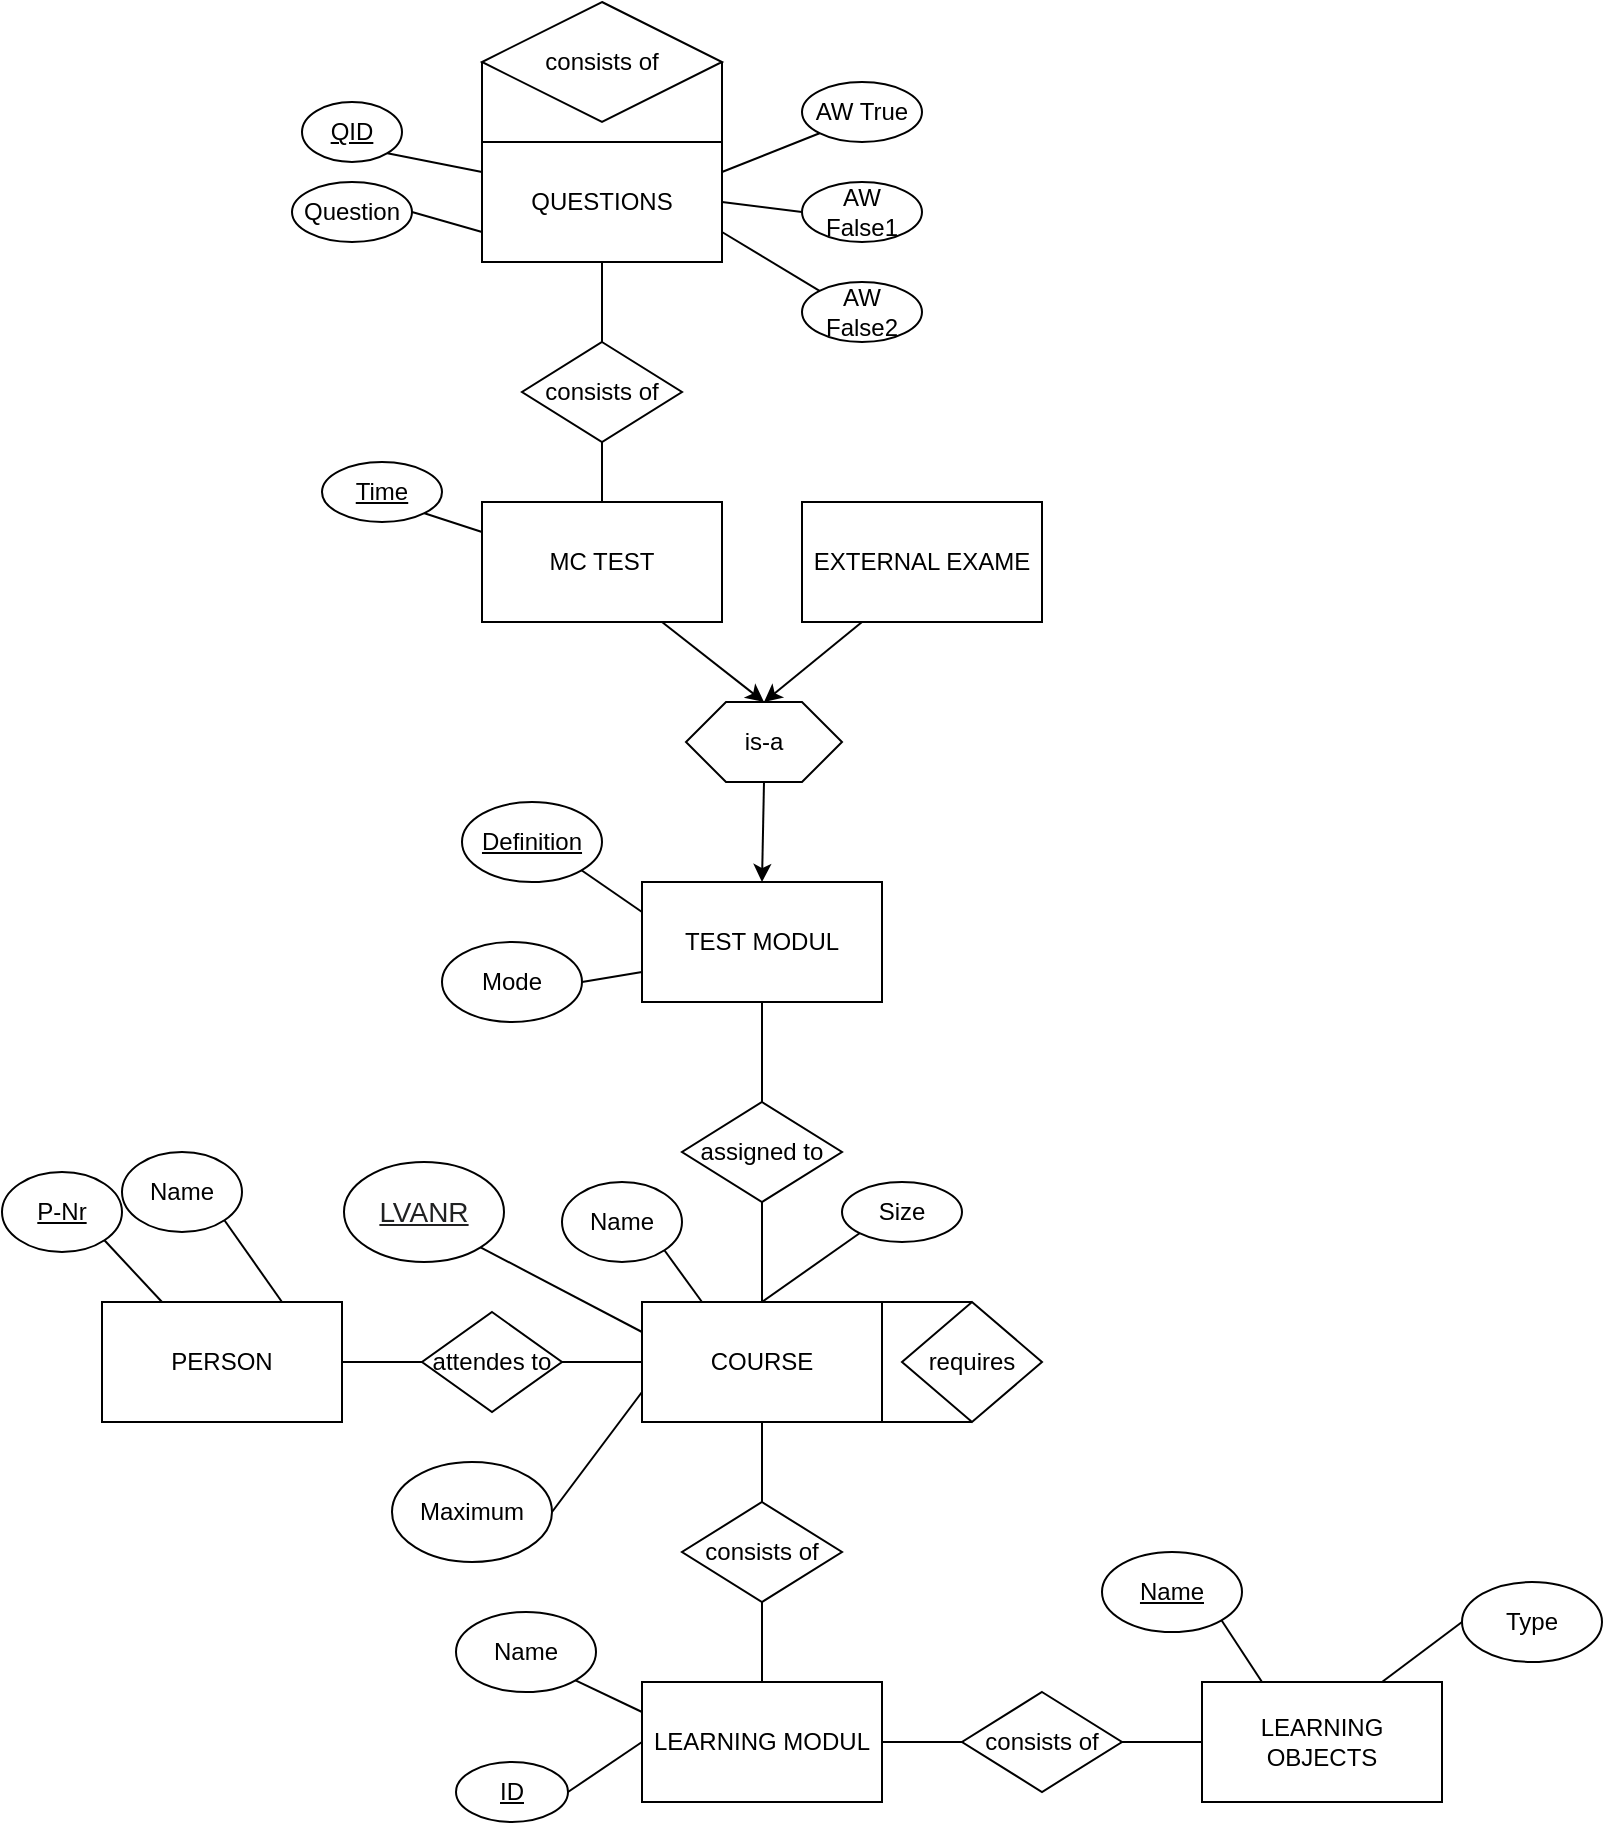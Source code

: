 <mxfile version="24.7.6">
  <diagram name="Seite-1" id="Qz1EJ7uLeoM_60EMIDXN">
    <mxGraphModel dx="2072" dy="1966" grid="1" gridSize="10" guides="1" tooltips="1" connect="1" arrows="1" fold="1" page="1" pageScale="1" pageWidth="1169" pageHeight="827" math="0" shadow="0">
      <root>
        <mxCell id="0" />
        <mxCell id="1" parent="0" />
        <mxCell id="69dHTjxdRG7O87KD0P2G-1" value="COURSE" style="rounded=0;whiteSpace=wrap;html=1;" vertex="1" parent="1">
          <mxGeometry x="540" y="540" width="120" height="60" as="geometry" />
        </mxCell>
        <mxCell id="69dHTjxdRG7O87KD0P2G-2" value="&lt;span style=&quot;color: rgb(32, 33, 34); font-family: sans-serif; font-size: 14px; text-align: start; background-color: rgb(255, 255, 255);&quot;&gt;&lt;u&gt;LVANR&lt;/u&gt;&lt;/span&gt;" style="ellipse;whiteSpace=wrap;html=1;" vertex="1" parent="1">
          <mxGeometry x="391" y="470" width="80" height="50" as="geometry" />
        </mxCell>
        <mxCell id="69dHTjxdRG7O87KD0P2G-3" value="" style="endArrow=none;html=1;rounded=0;entryX=0;entryY=0.25;entryDx=0;entryDy=0;exitX=1;exitY=1;exitDx=0;exitDy=0;" edge="1" parent="1" source="69dHTjxdRG7O87KD0P2G-2" target="69dHTjxdRG7O87KD0P2G-1">
          <mxGeometry width="50" height="50" relative="1" as="geometry">
            <mxPoint x="580" y="600" as="sourcePoint" />
            <mxPoint x="630" y="550" as="targetPoint" />
          </mxGeometry>
        </mxCell>
        <mxCell id="69dHTjxdRG7O87KD0P2G-4" value="LEARNING OBJECTS" style="rounded=0;whiteSpace=wrap;html=1;" vertex="1" parent="1">
          <mxGeometry x="820" y="730" width="120" height="60" as="geometry" />
        </mxCell>
        <mxCell id="69dHTjxdRG7O87KD0P2G-5" value="Name" style="ellipse;whiteSpace=wrap;html=1;" vertex="1" parent="1">
          <mxGeometry x="500" y="480" width="60" height="40" as="geometry" />
        </mxCell>
        <mxCell id="69dHTjxdRG7O87KD0P2G-6" value="" style="endArrow=none;html=1;rounded=0;entryX=1;entryY=1;entryDx=0;entryDy=0;exitX=0.25;exitY=0;exitDx=0;exitDy=0;" edge="1" parent="1" source="69dHTjxdRG7O87KD0P2G-1" target="69dHTjxdRG7O87KD0P2G-5">
          <mxGeometry width="50" height="50" relative="1" as="geometry">
            <mxPoint x="780" y="780" as="sourcePoint" />
            <mxPoint x="830" y="730" as="targetPoint" />
          </mxGeometry>
        </mxCell>
        <mxCell id="69dHTjxdRG7O87KD0P2G-7" value="PERSON" style="rounded=0;whiteSpace=wrap;html=1;" vertex="1" parent="1">
          <mxGeometry x="270" y="540" width="120" height="60" as="geometry" />
        </mxCell>
        <mxCell id="69dHTjxdRG7O87KD0P2G-8" value="Maximum" style="ellipse;whiteSpace=wrap;html=1;" vertex="1" parent="1">
          <mxGeometry x="415" y="620" width="80" height="50" as="geometry" />
        </mxCell>
        <mxCell id="69dHTjxdRG7O87KD0P2G-9" value="" style="endArrow=none;html=1;rounded=0;exitX=1;exitY=0.5;exitDx=0;exitDy=0;entryX=0;entryY=0.75;entryDx=0;entryDy=0;" edge="1" parent="1" source="69dHTjxdRG7O87KD0P2G-8" target="69dHTjxdRG7O87KD0P2G-1">
          <mxGeometry width="50" height="50" relative="1" as="geometry">
            <mxPoint x="780" y="780" as="sourcePoint" />
            <mxPoint x="830" y="730" as="targetPoint" />
          </mxGeometry>
        </mxCell>
        <mxCell id="69dHTjxdRG7O87KD0P2G-10" value="LEARNING MODUL" style="rounded=0;whiteSpace=wrap;html=1;" vertex="1" parent="1">
          <mxGeometry x="540" y="730" width="120" height="60" as="geometry" />
        </mxCell>
        <mxCell id="69dHTjxdRG7O87KD0P2G-11" value="Size" style="ellipse;whiteSpace=wrap;html=1;" vertex="1" parent="1">
          <mxGeometry x="640" y="480" width="60" height="30" as="geometry" />
        </mxCell>
        <mxCell id="69dHTjxdRG7O87KD0P2G-12" value="" style="endArrow=none;html=1;rounded=0;entryX=0.5;entryY=0;entryDx=0;entryDy=0;exitX=0;exitY=1;exitDx=0;exitDy=0;" edge="1" parent="1" source="69dHTjxdRG7O87KD0P2G-11" target="69dHTjxdRG7O87KD0P2G-1">
          <mxGeometry width="50" height="50" relative="1" as="geometry">
            <mxPoint x="780" y="780" as="sourcePoint" />
            <mxPoint x="830" y="730" as="targetPoint" />
          </mxGeometry>
        </mxCell>
        <mxCell id="69dHTjxdRG7O87KD0P2G-13" value="TEST MODUL" style="rounded=0;whiteSpace=wrap;html=1;" vertex="1" parent="1">
          <mxGeometry x="540" y="330" width="120" height="60" as="geometry" />
        </mxCell>
        <mxCell id="69dHTjxdRG7O87KD0P2G-14" value="Name" style="ellipse;whiteSpace=wrap;html=1;" vertex="1" parent="1">
          <mxGeometry x="447" y="695" width="70" height="40" as="geometry" />
        </mxCell>
        <mxCell id="69dHTjxdRG7O87KD0P2G-15" value="" style="endArrow=none;html=1;rounded=0;entryX=0;entryY=0.25;entryDx=0;entryDy=0;exitX=1;exitY=1;exitDx=0;exitDy=0;" edge="1" parent="1" source="69dHTjxdRG7O87KD0P2G-14" target="69dHTjxdRG7O87KD0P2G-10">
          <mxGeometry width="50" height="50" relative="1" as="geometry">
            <mxPoint x="780" y="780" as="sourcePoint" />
            <mxPoint x="830" y="730" as="targetPoint" />
          </mxGeometry>
        </mxCell>
        <mxCell id="69dHTjxdRG7O87KD0P2G-16" value="&lt;u&gt;ID&lt;/u&gt;" style="ellipse;whiteSpace=wrap;html=1;" vertex="1" parent="1">
          <mxGeometry x="447" y="770" width="56" height="30" as="geometry" />
        </mxCell>
        <mxCell id="69dHTjxdRG7O87KD0P2G-17" value="" style="endArrow=none;html=1;rounded=0;exitX=0;exitY=0.5;exitDx=0;exitDy=0;entryX=1;entryY=0.5;entryDx=0;entryDy=0;" edge="1" parent="1" source="69dHTjxdRG7O87KD0P2G-10" target="69dHTjxdRG7O87KD0P2G-16">
          <mxGeometry width="50" height="50" relative="1" as="geometry">
            <mxPoint x="900" y="340" as="sourcePoint" />
            <mxPoint x="950" y="290" as="targetPoint" />
          </mxGeometry>
        </mxCell>
        <mxCell id="69dHTjxdRG7O87KD0P2G-20" value="consists of" style="rhombus;whiteSpace=wrap;html=1;" vertex="1" parent="1">
          <mxGeometry x="560" y="640" width="80" height="50" as="geometry" />
        </mxCell>
        <mxCell id="69dHTjxdRG7O87KD0P2G-21" value="" style="endArrow=none;html=1;rounded=0;entryX=0.5;entryY=1;entryDx=0;entryDy=0;exitX=0.5;exitY=0;exitDx=0;exitDy=0;" edge="1" parent="1" source="69dHTjxdRG7O87KD0P2G-20" target="69dHTjxdRG7O87KD0P2G-1">
          <mxGeometry width="50" height="50" relative="1" as="geometry">
            <mxPoint x="780" y="780" as="sourcePoint" />
            <mxPoint x="830" y="730" as="targetPoint" />
          </mxGeometry>
        </mxCell>
        <mxCell id="69dHTjxdRG7O87KD0P2G-22" value="" style="endArrow=none;html=1;rounded=0;exitX=0.5;exitY=0;exitDx=0;exitDy=0;entryX=0.5;entryY=1;entryDx=0;entryDy=0;" edge="1" parent="1" source="69dHTjxdRG7O87KD0P2G-10" target="69dHTjxdRG7O87KD0P2G-20">
          <mxGeometry width="50" height="50" relative="1" as="geometry">
            <mxPoint x="780" y="780" as="sourcePoint" />
            <mxPoint x="830" y="730" as="targetPoint" />
          </mxGeometry>
        </mxCell>
        <mxCell id="69dHTjxdRG7O87KD0P2G-23" value="&lt;u&gt;Name&lt;/u&gt;" style="ellipse;whiteSpace=wrap;html=1;" vertex="1" parent="1">
          <mxGeometry x="770" y="665" width="70" height="40" as="geometry" />
        </mxCell>
        <mxCell id="69dHTjxdRG7O87KD0P2G-24" value="" style="endArrow=none;html=1;rounded=0;entryX=0.25;entryY=0;entryDx=0;entryDy=0;exitX=1;exitY=1;exitDx=0;exitDy=0;" edge="1" source="69dHTjxdRG7O87KD0P2G-23" parent="1" target="69dHTjxdRG7O87KD0P2G-4">
          <mxGeometry width="50" height="50" relative="1" as="geometry">
            <mxPoint x="1345" y="790" as="sourcePoint" />
            <mxPoint x="1105" y="755" as="targetPoint" />
          </mxGeometry>
        </mxCell>
        <mxCell id="69dHTjxdRG7O87KD0P2G-25" value="Type" style="ellipse;whiteSpace=wrap;html=1;" vertex="1" parent="1">
          <mxGeometry x="950" y="680" width="70" height="40" as="geometry" />
        </mxCell>
        <mxCell id="69dHTjxdRG7O87KD0P2G-26" value="" style="endArrow=none;html=1;rounded=0;entryX=0.75;entryY=0;entryDx=0;entryDy=0;exitX=0;exitY=0.5;exitDx=0;exitDy=0;" edge="1" source="69dHTjxdRG7O87KD0P2G-25" parent="1" target="69dHTjxdRG7O87KD0P2G-4">
          <mxGeometry width="50" height="50" relative="1" as="geometry">
            <mxPoint x="910" y="650" as="sourcePoint" />
            <mxPoint x="1090" y="815" as="targetPoint" />
          </mxGeometry>
        </mxCell>
        <mxCell id="69dHTjxdRG7O87KD0P2G-27" value="&lt;u&gt;Definition&lt;/u&gt;" style="ellipse;whiteSpace=wrap;html=1;" vertex="1" parent="1">
          <mxGeometry x="450" y="290" width="70" height="40" as="geometry" />
        </mxCell>
        <mxCell id="69dHTjxdRG7O87KD0P2G-28" value="" style="endArrow=none;html=1;rounded=0;entryX=0;entryY=0.25;entryDx=0;entryDy=0;exitX=1;exitY=1;exitDx=0;exitDy=0;" edge="1" source="69dHTjxdRG7O87KD0P2G-27" parent="1" target="69dHTjxdRG7O87KD0P2G-13">
          <mxGeometry width="50" height="50" relative="1" as="geometry">
            <mxPoint x="765" y="310" as="sourcePoint" />
            <mxPoint x="530" y="275" as="targetPoint" />
          </mxGeometry>
        </mxCell>
        <mxCell id="69dHTjxdRG7O87KD0P2G-29" value="Mode" style="ellipse;whiteSpace=wrap;html=1;" vertex="1" parent="1">
          <mxGeometry x="440" y="360" width="70" height="40" as="geometry" />
        </mxCell>
        <mxCell id="69dHTjxdRG7O87KD0P2G-30" value="" style="endArrow=none;html=1;rounded=0;entryX=0;entryY=0.75;entryDx=0;entryDy=0;exitX=1;exitY=0.5;exitDx=0;exitDy=0;" edge="1" source="69dHTjxdRG7O87KD0P2G-29" parent="1" target="69dHTjxdRG7O87KD0P2G-13">
          <mxGeometry width="50" height="50" relative="1" as="geometry">
            <mxPoint x="745" y="430" as="sourcePoint" />
            <mxPoint x="530" y="365" as="targetPoint" />
          </mxGeometry>
        </mxCell>
        <mxCell id="69dHTjxdRG7O87KD0P2G-31" value="assigned to" style="rhombus;whiteSpace=wrap;html=1;" vertex="1" parent="1">
          <mxGeometry x="560" y="440" width="80" height="50" as="geometry" />
        </mxCell>
        <mxCell id="69dHTjxdRG7O87KD0P2G-32" value="" style="endArrow=none;html=1;rounded=0;entryX=0.5;entryY=1;entryDx=0;entryDy=0;exitX=0.5;exitY=0;exitDx=0;exitDy=0;" edge="1" parent="1" source="69dHTjxdRG7O87KD0P2G-31" target="69dHTjxdRG7O87KD0P2G-13">
          <mxGeometry width="50" height="50" relative="1" as="geometry">
            <mxPoint x="600" y="420" as="sourcePoint" />
            <mxPoint x="830" y="730" as="targetPoint" />
          </mxGeometry>
        </mxCell>
        <mxCell id="69dHTjxdRG7O87KD0P2G-33" value="" style="endArrow=none;html=1;rounded=0;exitX=0.5;exitY=0;exitDx=0;exitDy=0;entryX=0.5;entryY=1;entryDx=0;entryDy=0;" edge="1" parent="1" source="69dHTjxdRG7O87KD0P2G-1" target="69dHTjxdRG7O87KD0P2G-31">
          <mxGeometry width="50" height="50" relative="1" as="geometry">
            <mxPoint x="780" y="780" as="sourcePoint" />
            <mxPoint x="830" y="730" as="targetPoint" />
          </mxGeometry>
        </mxCell>
        <mxCell id="69dHTjxdRG7O87KD0P2G-34" value="" style="endArrow=none;html=1;rounded=0;entryX=0;entryY=0.5;entryDx=0;entryDy=0;exitX=1;exitY=0.5;exitDx=0;exitDy=0;" edge="1" parent="1" source="69dHTjxdRG7O87KD0P2G-36" target="69dHTjxdRG7O87KD0P2G-4">
          <mxGeometry width="50" height="50" relative="1" as="geometry">
            <mxPoint x="780" y="780" as="sourcePoint" />
            <mxPoint x="830" y="730" as="targetPoint" />
          </mxGeometry>
        </mxCell>
        <mxCell id="69dHTjxdRG7O87KD0P2G-36" value="consists of" style="rhombus;whiteSpace=wrap;html=1;" vertex="1" parent="1">
          <mxGeometry x="700" y="735" width="80" height="50" as="geometry" />
        </mxCell>
        <mxCell id="69dHTjxdRG7O87KD0P2G-37" value="" style="endArrow=none;html=1;rounded=0;entryX=0;entryY=0.5;entryDx=0;entryDy=0;exitX=1;exitY=0.5;exitDx=0;exitDy=0;" edge="1" parent="1" source="69dHTjxdRG7O87KD0P2G-10" target="69dHTjxdRG7O87KD0P2G-36">
          <mxGeometry width="50" height="50" relative="1" as="geometry">
            <mxPoint x="630" y="780" as="sourcePoint" />
            <mxPoint x="680" y="730" as="targetPoint" />
          </mxGeometry>
        </mxCell>
        <mxCell id="69dHTjxdRG7O87KD0P2G-38" value="requires" style="rhombus;whiteSpace=wrap;html=1;" vertex="1" parent="1">
          <mxGeometry x="670" y="540" width="70" height="60" as="geometry" />
        </mxCell>
        <mxCell id="69dHTjxdRG7O87KD0P2G-39" value="" style="endArrow=none;html=1;rounded=0;entryX=0.5;entryY=0;entryDx=0;entryDy=0;exitX=1;exitY=0;exitDx=0;exitDy=0;" edge="1" parent="1" source="69dHTjxdRG7O87KD0P2G-1" target="69dHTjxdRG7O87KD0P2G-38">
          <mxGeometry width="50" height="50" relative="1" as="geometry">
            <mxPoint x="630" y="780" as="sourcePoint" />
            <mxPoint x="680" y="730" as="targetPoint" />
          </mxGeometry>
        </mxCell>
        <mxCell id="69dHTjxdRG7O87KD0P2G-40" value="" style="endArrow=none;html=1;rounded=0;entryX=0.5;entryY=1;entryDx=0;entryDy=0;exitX=1;exitY=1;exitDx=0;exitDy=0;" edge="1" parent="1" source="69dHTjxdRG7O87KD0P2G-1" target="69dHTjxdRG7O87KD0P2G-38">
          <mxGeometry width="50" height="50" relative="1" as="geometry">
            <mxPoint x="630" y="780" as="sourcePoint" />
            <mxPoint x="680" y="730" as="targetPoint" />
          </mxGeometry>
        </mxCell>
        <mxCell id="69dHTjxdRG7O87KD0P2G-41" value="MC TEST" style="rounded=0;whiteSpace=wrap;html=1;" vertex="1" parent="1">
          <mxGeometry x="460" y="140" width="120" height="60" as="geometry" />
        </mxCell>
        <mxCell id="69dHTjxdRG7O87KD0P2G-42" value="EXTERNAL EXAME" style="rounded=0;whiteSpace=wrap;html=1;" vertex="1" parent="1">
          <mxGeometry x="620" y="140" width="120" height="60" as="geometry" />
        </mxCell>
        <mxCell id="69dHTjxdRG7O87KD0P2G-43" value="is-a" style="shape=hexagon;perimeter=hexagonPerimeter2;whiteSpace=wrap;html=1;fixedSize=1;" vertex="1" parent="1">
          <mxGeometry x="562" y="240" width="78" height="40" as="geometry" />
        </mxCell>
        <mxCell id="69dHTjxdRG7O87KD0P2G-44" value="" style="endArrow=classic;html=1;rounded=0;entryX=0.5;entryY=0;entryDx=0;entryDy=0;exitX=0.75;exitY=1;exitDx=0;exitDy=0;" edge="1" parent="1" source="69dHTjxdRG7O87KD0P2G-41" target="69dHTjxdRG7O87KD0P2G-43">
          <mxGeometry width="50" height="50" relative="1" as="geometry">
            <mxPoint x="630" y="450" as="sourcePoint" />
            <mxPoint x="680" y="400" as="targetPoint" />
          </mxGeometry>
        </mxCell>
        <mxCell id="69dHTjxdRG7O87KD0P2G-45" value="" style="endArrow=classic;html=1;rounded=0;entryX=0.5;entryY=0;entryDx=0;entryDy=0;exitX=0.25;exitY=1;exitDx=0;exitDy=0;" edge="1" parent="1" source="69dHTjxdRG7O87KD0P2G-42" target="69dHTjxdRG7O87KD0P2G-43">
          <mxGeometry width="50" height="50" relative="1" as="geometry">
            <mxPoint x="630" y="450" as="sourcePoint" />
            <mxPoint x="680" y="400" as="targetPoint" />
          </mxGeometry>
        </mxCell>
        <mxCell id="69dHTjxdRG7O87KD0P2G-46" value="" style="endArrow=classic;html=1;rounded=0;entryX=0.5;entryY=0;entryDx=0;entryDy=0;exitX=0.5;exitY=1;exitDx=0;exitDy=0;" edge="1" parent="1" source="69dHTjxdRG7O87KD0P2G-43" target="69dHTjxdRG7O87KD0P2G-13">
          <mxGeometry width="50" height="50" relative="1" as="geometry">
            <mxPoint x="630" y="430" as="sourcePoint" />
            <mxPoint x="680" y="380" as="targetPoint" />
          </mxGeometry>
        </mxCell>
        <mxCell id="69dHTjxdRG7O87KD0P2G-47" value="QUESTIONS" style="rounded=0;whiteSpace=wrap;html=1;" vertex="1" parent="1">
          <mxGeometry x="460" y="-40" width="120" height="60" as="geometry" />
        </mxCell>
        <mxCell id="69dHTjxdRG7O87KD0P2G-49" value="consists of" style="rhombus;whiteSpace=wrap;html=1;" vertex="1" parent="1">
          <mxGeometry x="480" y="60" width="80" height="50" as="geometry" />
        </mxCell>
        <mxCell id="69dHTjxdRG7O87KD0P2G-50" value="" style="endArrow=none;html=1;rounded=0;entryX=0.5;entryY=1;entryDx=0;entryDy=0;exitX=0.5;exitY=0;exitDx=0;exitDy=0;" edge="1" parent="1" source="69dHTjxdRG7O87KD0P2G-41" target="69dHTjxdRG7O87KD0P2G-49">
          <mxGeometry width="50" height="50" relative="1" as="geometry">
            <mxPoint x="530" y="350" as="sourcePoint" />
            <mxPoint x="580" y="300" as="targetPoint" />
          </mxGeometry>
        </mxCell>
        <mxCell id="69dHTjxdRG7O87KD0P2G-51" value="" style="endArrow=none;html=1;rounded=0;entryX=0.5;entryY=1;entryDx=0;entryDy=0;" edge="1" parent="1" target="69dHTjxdRG7O87KD0P2G-47">
          <mxGeometry width="50" height="50" relative="1" as="geometry">
            <mxPoint x="520" y="60" as="sourcePoint" />
            <mxPoint x="580" y="300" as="targetPoint" />
          </mxGeometry>
        </mxCell>
        <mxCell id="69dHTjxdRG7O87KD0P2G-52" value="consists of" style="rhombus;whiteSpace=wrap;html=1;" vertex="1" parent="1">
          <mxGeometry x="460" y="-110" width="120" height="60" as="geometry" />
        </mxCell>
        <mxCell id="69dHTjxdRG7O87KD0P2G-53" value="" style="endArrow=none;html=1;rounded=0;entryX=1;entryY=0.5;entryDx=0;entryDy=0;exitX=1;exitY=0;exitDx=0;exitDy=0;" edge="1" parent="1" source="69dHTjxdRG7O87KD0P2G-47" target="69dHTjxdRG7O87KD0P2G-52">
          <mxGeometry width="50" height="50" relative="1" as="geometry">
            <mxPoint x="530" y="-60" as="sourcePoint" />
            <mxPoint x="580" y="-110" as="targetPoint" />
          </mxGeometry>
        </mxCell>
        <mxCell id="69dHTjxdRG7O87KD0P2G-54" value="" style="endArrow=none;html=1;rounded=0;exitX=0;exitY=0.5;exitDx=0;exitDy=0;entryX=0;entryY=0;entryDx=0;entryDy=0;" edge="1" parent="1" source="69dHTjxdRG7O87KD0P2G-52" target="69dHTjxdRG7O87KD0P2G-47">
          <mxGeometry width="50" height="50" relative="1" as="geometry">
            <mxPoint x="530" y="-60" as="sourcePoint" />
            <mxPoint x="580" y="-110" as="targetPoint" />
          </mxGeometry>
        </mxCell>
        <mxCell id="69dHTjxdRG7O87KD0P2G-55" value="&lt;u&gt;Time&lt;/u&gt;" style="ellipse;whiteSpace=wrap;html=1;" vertex="1" parent="1">
          <mxGeometry x="380" y="120" width="60" height="30" as="geometry" />
        </mxCell>
        <mxCell id="69dHTjxdRG7O87KD0P2G-56" value="" style="endArrow=none;html=1;rounded=0;entryX=1;entryY=1;entryDx=0;entryDy=0;exitX=0;exitY=0.25;exitDx=0;exitDy=0;" edge="1" parent="1" source="69dHTjxdRG7O87KD0P2G-41" target="69dHTjxdRG7O87KD0P2G-55">
          <mxGeometry width="50" height="50" relative="1" as="geometry">
            <mxPoint x="500" y="390" as="sourcePoint" />
            <mxPoint x="550" y="340" as="targetPoint" />
          </mxGeometry>
        </mxCell>
        <mxCell id="69dHTjxdRG7O87KD0P2G-57" value="&lt;u&gt;QID&lt;/u&gt;" style="ellipse;whiteSpace=wrap;html=1;" vertex="1" parent="1">
          <mxGeometry x="370" y="-60" width="50" height="30" as="geometry" />
        </mxCell>
        <mxCell id="69dHTjxdRG7O87KD0P2G-58" value="" style="endArrow=none;html=1;rounded=0;entryX=0;entryY=0.25;entryDx=0;entryDy=0;exitX=1;exitY=1;exitDx=0;exitDy=0;" edge="1" parent="1" source="69dHTjxdRG7O87KD0P2G-57" target="69dHTjxdRG7O87KD0P2G-47">
          <mxGeometry width="50" height="50" relative="1" as="geometry">
            <mxPoint x="460" y="200" as="sourcePoint" />
            <mxPoint x="510" y="150" as="targetPoint" />
          </mxGeometry>
        </mxCell>
        <mxCell id="69dHTjxdRG7O87KD0P2G-59" value="Question" style="ellipse;whiteSpace=wrap;html=1;" vertex="1" parent="1">
          <mxGeometry x="365" y="-20" width="60" height="30" as="geometry" />
        </mxCell>
        <mxCell id="69dHTjxdRG7O87KD0P2G-60" value="AW True" style="ellipse;whiteSpace=wrap;html=1;" vertex="1" parent="1">
          <mxGeometry x="620" y="-70" width="60" height="30" as="geometry" />
        </mxCell>
        <mxCell id="69dHTjxdRG7O87KD0P2G-61" value="AW False1" style="ellipse;whiteSpace=wrap;html=1;" vertex="1" parent="1">
          <mxGeometry x="620" y="-20" width="60" height="30" as="geometry" />
        </mxCell>
        <mxCell id="69dHTjxdRG7O87KD0P2G-62" value="AW False2" style="ellipse;whiteSpace=wrap;html=1;" vertex="1" parent="1">
          <mxGeometry x="620" y="30" width="60" height="30" as="geometry" />
        </mxCell>
        <mxCell id="69dHTjxdRG7O87KD0P2G-63" value="" style="endArrow=none;html=1;rounded=0;entryX=0;entryY=0.75;entryDx=0;entryDy=0;exitX=1;exitY=0.5;exitDx=0;exitDy=0;" edge="1" parent="1" source="69dHTjxdRG7O87KD0P2G-59" target="69dHTjxdRG7O87KD0P2G-47">
          <mxGeometry width="50" height="50" relative="1" as="geometry">
            <mxPoint x="460" y="200" as="sourcePoint" />
            <mxPoint x="510" y="150" as="targetPoint" />
          </mxGeometry>
        </mxCell>
        <mxCell id="69dHTjxdRG7O87KD0P2G-64" value="" style="endArrow=none;html=1;rounded=0;entryX=0;entryY=1;entryDx=0;entryDy=0;exitX=1;exitY=0.25;exitDx=0;exitDy=0;" edge="1" parent="1" source="69dHTjxdRG7O87KD0P2G-47" target="69dHTjxdRG7O87KD0P2G-60">
          <mxGeometry width="50" height="50" relative="1" as="geometry">
            <mxPoint x="460" y="200" as="sourcePoint" />
            <mxPoint x="510" y="150" as="targetPoint" />
          </mxGeometry>
        </mxCell>
        <mxCell id="69dHTjxdRG7O87KD0P2G-65" value="" style="endArrow=none;html=1;rounded=0;entryX=0;entryY=0.5;entryDx=0;entryDy=0;exitX=1;exitY=0.5;exitDx=0;exitDy=0;" edge="1" parent="1" source="69dHTjxdRG7O87KD0P2G-47" target="69dHTjxdRG7O87KD0P2G-61">
          <mxGeometry width="50" height="50" relative="1" as="geometry">
            <mxPoint x="460" y="200" as="sourcePoint" />
            <mxPoint x="510" y="150" as="targetPoint" />
          </mxGeometry>
        </mxCell>
        <mxCell id="69dHTjxdRG7O87KD0P2G-66" value="" style="endArrow=none;html=1;rounded=0;entryX=0;entryY=0;entryDx=0;entryDy=0;exitX=1;exitY=0.75;exitDx=0;exitDy=0;" edge="1" parent="1" source="69dHTjxdRG7O87KD0P2G-47" target="69dHTjxdRG7O87KD0P2G-62">
          <mxGeometry width="50" height="50" relative="1" as="geometry">
            <mxPoint x="460" y="200" as="sourcePoint" />
            <mxPoint x="510" y="150" as="targetPoint" />
          </mxGeometry>
        </mxCell>
        <mxCell id="69dHTjxdRG7O87KD0P2G-67" value="attendes to" style="rhombus;whiteSpace=wrap;html=1;" vertex="1" parent="1">
          <mxGeometry x="430" y="545" width="70" height="50" as="geometry" />
        </mxCell>
        <mxCell id="69dHTjxdRG7O87KD0P2G-68" value="" style="endArrow=none;html=1;rounded=0;entryX=0;entryY=0.5;entryDx=0;entryDy=0;exitX=1;exitY=0.5;exitDx=0;exitDy=0;" edge="1" parent="1" source="69dHTjxdRG7O87KD0P2G-67" target="69dHTjxdRG7O87KD0P2G-1">
          <mxGeometry width="50" height="50" relative="1" as="geometry">
            <mxPoint x="460" y="490" as="sourcePoint" />
            <mxPoint x="510" y="440" as="targetPoint" />
          </mxGeometry>
        </mxCell>
        <mxCell id="69dHTjxdRG7O87KD0P2G-69" value="" style="endArrow=none;html=1;rounded=0;exitX=1;exitY=0.5;exitDx=0;exitDy=0;entryX=0;entryY=0.5;entryDx=0;entryDy=0;" edge="1" parent="1" source="69dHTjxdRG7O87KD0P2G-7" target="69dHTjxdRG7O87KD0P2G-67">
          <mxGeometry width="50" height="50" relative="1" as="geometry">
            <mxPoint x="460" y="490" as="sourcePoint" />
            <mxPoint x="510" y="440" as="targetPoint" />
          </mxGeometry>
        </mxCell>
        <mxCell id="69dHTjxdRG7O87KD0P2G-70" value="&lt;u&gt;P-Nr&lt;/u&gt;" style="ellipse;whiteSpace=wrap;html=1;" vertex="1" parent="1">
          <mxGeometry x="220" y="475" width="60" height="40" as="geometry" />
        </mxCell>
        <mxCell id="69dHTjxdRG7O87KD0P2G-71" value="" style="endArrow=none;html=1;rounded=0;entryX=0.25;entryY=0;entryDx=0;entryDy=0;exitX=1;exitY=1;exitDx=0;exitDy=0;" edge="1" parent="1" source="69dHTjxdRG7O87KD0P2G-70" target="69dHTjxdRG7O87KD0P2G-7">
          <mxGeometry width="50" height="50" relative="1" as="geometry">
            <mxPoint x="260" y="460" as="sourcePoint" />
            <mxPoint x="310" y="410" as="targetPoint" />
          </mxGeometry>
        </mxCell>
        <mxCell id="69dHTjxdRG7O87KD0P2G-72" value="Name" style="ellipse;whiteSpace=wrap;html=1;" vertex="1" parent="1">
          <mxGeometry x="280" y="465" width="60" height="40" as="geometry" />
        </mxCell>
        <mxCell id="69dHTjxdRG7O87KD0P2G-73" value="" style="endArrow=none;html=1;rounded=0;entryX=1;entryY=1;entryDx=0;entryDy=0;exitX=0.75;exitY=0;exitDx=0;exitDy=0;" edge="1" target="69dHTjxdRG7O87KD0P2G-72" parent="1" source="69dHTjxdRG7O87KD0P2G-7">
          <mxGeometry width="50" height="50" relative="1" as="geometry">
            <mxPoint x="350" y="525" as="sourcePoint" />
            <mxPoint x="610" y="715" as="targetPoint" />
          </mxGeometry>
        </mxCell>
      </root>
    </mxGraphModel>
  </diagram>
</mxfile>
